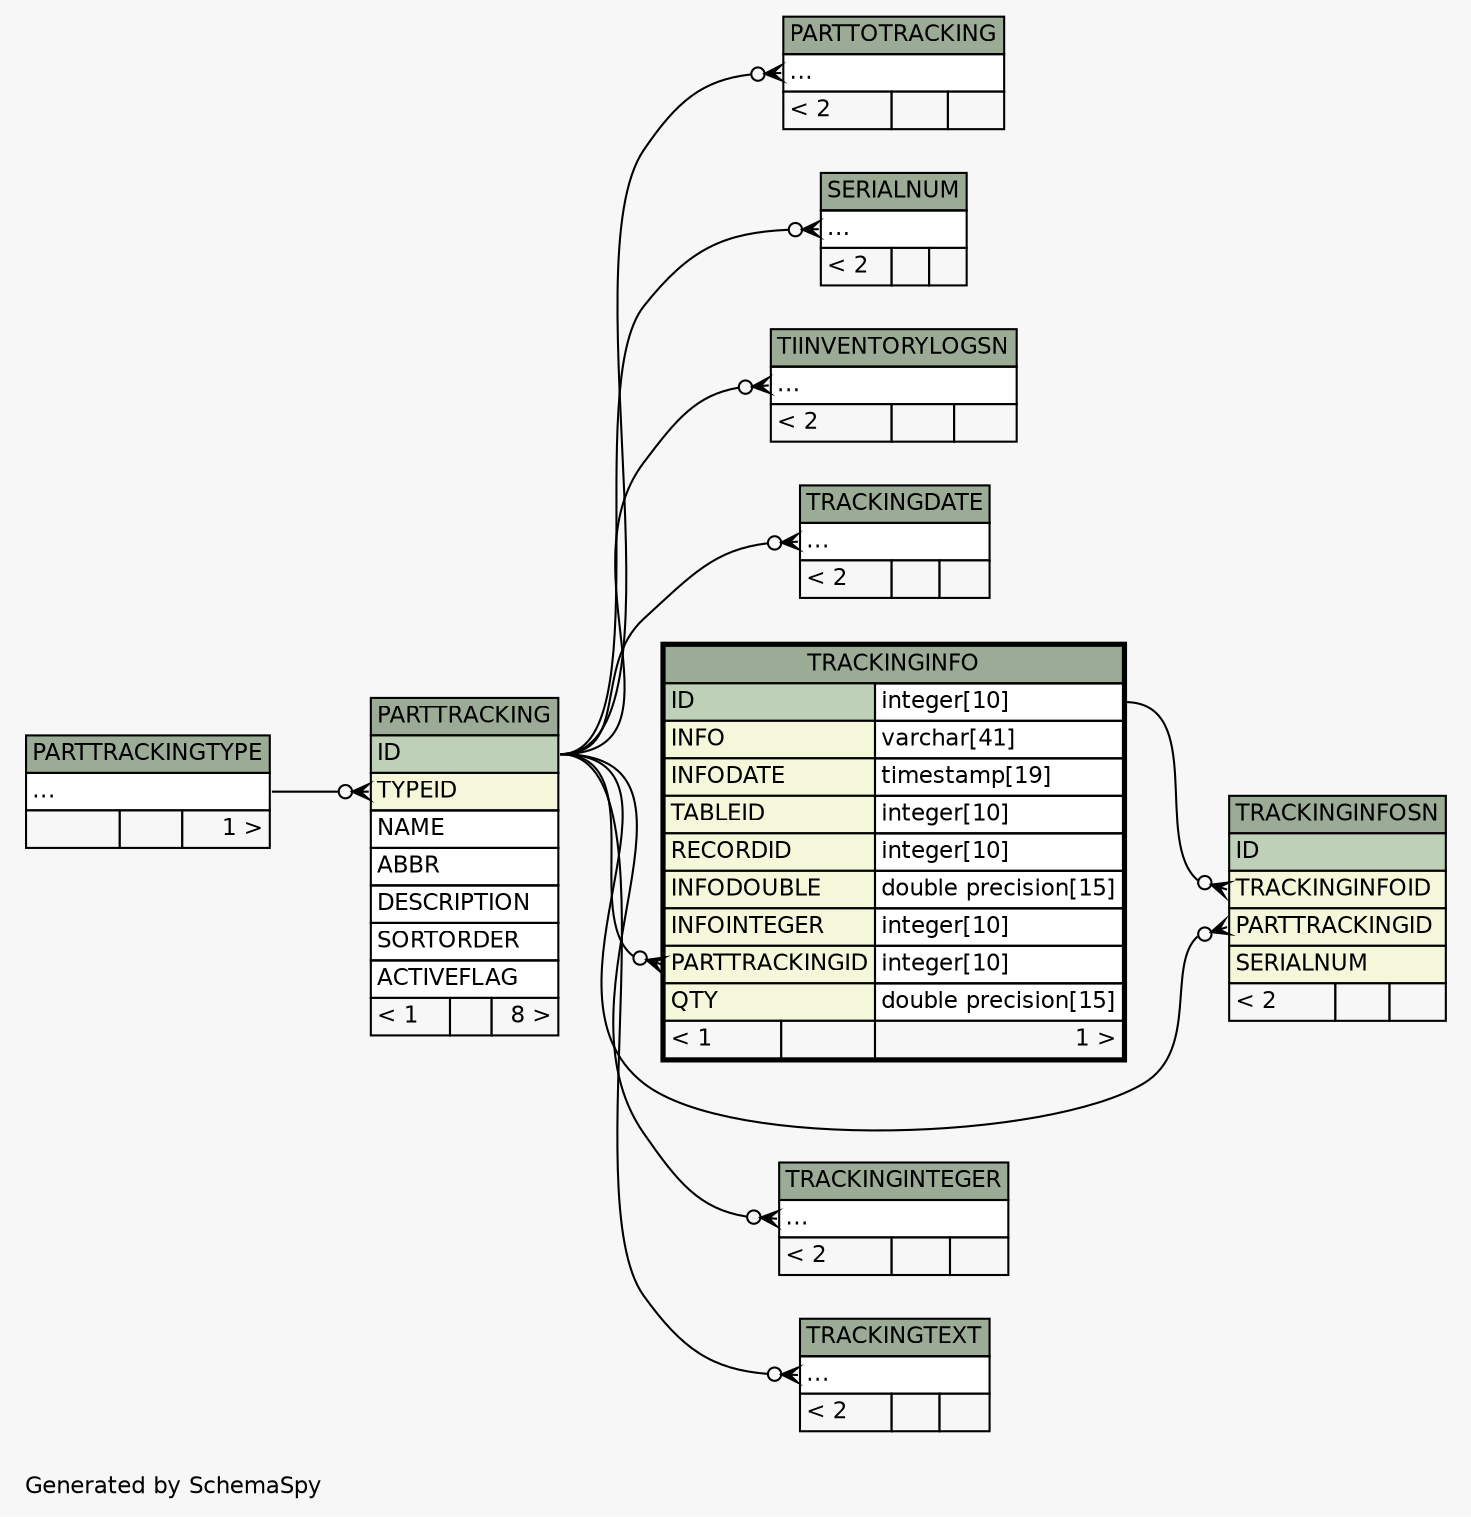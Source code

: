 // dot 2.26.3 on Linux 3.5.0-34-generic
// SchemaSpy rev 590
digraph "twoDegreesRelationshipsDiagram" {
  graph [
    rankdir="RL"
    bgcolor="#f7f7f7"
    label="\nGenerated by SchemaSpy"
    labeljust="l"
    nodesep="0.18"
    ranksep="0.46"
    fontname="Helvetica"
    fontsize="11"
  ];
  node [
    fontname="Helvetica"
    fontsize="11"
    shape="plaintext"
  ];
  edge [
    arrowsize="0.8"
  ];
  "PARTTOTRACKING":"elipses":w -> "PARTTRACKING":"ID":e [arrowhead=none dir=back arrowtail=crowodot];
  "PARTTRACKING":"TYPEID":w -> "PARTTRACKINGTYPE":"elipses":e [arrowhead=none dir=back arrowtail=crowodot];
  "SERIALNUM":"elipses":w -> "PARTTRACKING":"ID":e [arrowhead=none dir=back arrowtail=crowodot];
  "TIINVENTORYLOGSN":"elipses":w -> "PARTTRACKING":"ID":e [arrowhead=none dir=back arrowtail=crowodot];
  "TRACKINGDATE":"elipses":w -> "PARTTRACKING":"ID":e [arrowhead=none dir=back arrowtail=crowodot];
  "TRACKINGINFO":"PARTTRACKINGID":w -> "PARTTRACKING":"ID":e [arrowhead=none dir=back arrowtail=crowodot];
  "TRACKINGINFOSN":"PARTTRACKINGID":w -> "PARTTRACKING":"ID":e [arrowhead=none dir=back arrowtail=crowodot];
  "TRACKINGINFOSN":"TRACKINGINFOID":w -> "TRACKINGINFO":"ID.type":e [arrowhead=none dir=back arrowtail=crowodot];
  "TRACKINGINTEGER":"elipses":w -> "PARTTRACKING":"ID":e [arrowhead=none dir=back arrowtail=crowodot];
  "TRACKINGTEXT":"elipses":w -> "PARTTRACKING":"ID":e [arrowhead=none dir=back arrowtail=crowodot];
  "PARTTOTRACKING" [
    label=<
    <TABLE BORDER="0" CELLBORDER="1" CELLSPACING="0" BGCOLOR="#ffffff">
      <TR><TD COLSPAN="3" BGCOLOR="#9bab96" ALIGN="CENTER">PARTTOTRACKING</TD></TR>
      <TR><TD PORT="elipses" COLSPAN="3" ALIGN="LEFT">...</TD></TR>
      <TR><TD ALIGN="LEFT" BGCOLOR="#f7f7f7">&lt; 2</TD><TD ALIGN="RIGHT" BGCOLOR="#f7f7f7">  </TD><TD ALIGN="RIGHT" BGCOLOR="#f7f7f7">  </TD></TR>
    </TABLE>>
    URL="PARTTOTRACKING.html"
    tooltip="PARTTOTRACKING"
  ];
  "PARTTRACKING" [
    label=<
    <TABLE BORDER="0" CELLBORDER="1" CELLSPACING="0" BGCOLOR="#ffffff">
      <TR><TD COLSPAN="3" BGCOLOR="#9bab96" ALIGN="CENTER">PARTTRACKING</TD></TR>
      <TR><TD PORT="ID" COLSPAN="3" BGCOLOR="#bed1b8" ALIGN="LEFT">ID</TD></TR>
      <TR><TD PORT="TYPEID" COLSPAN="3" BGCOLOR="#f4f7da" ALIGN="LEFT">TYPEID</TD></TR>
      <TR><TD PORT="NAME" COLSPAN="3" ALIGN="LEFT">NAME</TD></TR>
      <TR><TD PORT="ABBR" COLSPAN="3" ALIGN="LEFT">ABBR</TD></TR>
      <TR><TD PORT="DESCRIPTION" COLSPAN="3" ALIGN="LEFT">DESCRIPTION</TD></TR>
      <TR><TD PORT="SORTORDER" COLSPAN="3" ALIGN="LEFT">SORTORDER</TD></TR>
      <TR><TD PORT="ACTIVEFLAG" COLSPAN="3" ALIGN="LEFT">ACTIVEFLAG</TD></TR>
      <TR><TD ALIGN="LEFT" BGCOLOR="#f7f7f7">&lt; 1</TD><TD ALIGN="RIGHT" BGCOLOR="#f7f7f7">  </TD><TD ALIGN="RIGHT" BGCOLOR="#f7f7f7">8 &gt;</TD></TR>
    </TABLE>>
    URL="PARTTRACKING.html"
    tooltip="PARTTRACKING"
  ];
  "PARTTRACKINGTYPE" [
    label=<
    <TABLE BORDER="0" CELLBORDER="1" CELLSPACING="0" BGCOLOR="#ffffff">
      <TR><TD COLSPAN="3" BGCOLOR="#9bab96" ALIGN="CENTER">PARTTRACKINGTYPE</TD></TR>
      <TR><TD PORT="elipses" COLSPAN="3" ALIGN="LEFT">...</TD></TR>
      <TR><TD ALIGN="LEFT" BGCOLOR="#f7f7f7">  </TD><TD ALIGN="RIGHT" BGCOLOR="#f7f7f7">  </TD><TD ALIGN="RIGHT" BGCOLOR="#f7f7f7">1 &gt;</TD></TR>
    </TABLE>>
    URL="PARTTRACKINGTYPE.html"
    tooltip="PARTTRACKINGTYPE"
  ];
  "SERIALNUM" [
    label=<
    <TABLE BORDER="0" CELLBORDER="1" CELLSPACING="0" BGCOLOR="#ffffff">
      <TR><TD COLSPAN="3" BGCOLOR="#9bab96" ALIGN="CENTER">SERIALNUM</TD></TR>
      <TR><TD PORT="elipses" COLSPAN="3" ALIGN="LEFT">...</TD></TR>
      <TR><TD ALIGN="LEFT" BGCOLOR="#f7f7f7">&lt; 2</TD><TD ALIGN="RIGHT" BGCOLOR="#f7f7f7">  </TD><TD ALIGN="RIGHT" BGCOLOR="#f7f7f7">  </TD></TR>
    </TABLE>>
    URL="SERIALNUM.html"
    tooltip="SERIALNUM"
  ];
  "TIINVENTORYLOGSN" [
    label=<
    <TABLE BORDER="0" CELLBORDER="1" CELLSPACING="0" BGCOLOR="#ffffff">
      <TR><TD COLSPAN="3" BGCOLOR="#9bab96" ALIGN="CENTER">TIINVENTORYLOGSN</TD></TR>
      <TR><TD PORT="elipses" COLSPAN="3" ALIGN="LEFT">...</TD></TR>
      <TR><TD ALIGN="LEFT" BGCOLOR="#f7f7f7">&lt; 2</TD><TD ALIGN="RIGHT" BGCOLOR="#f7f7f7">  </TD><TD ALIGN="RIGHT" BGCOLOR="#f7f7f7">  </TD></TR>
    </TABLE>>
    URL="TIINVENTORYLOGSN.html"
    tooltip="TIINVENTORYLOGSN"
  ];
  "TRACKINGDATE" [
    label=<
    <TABLE BORDER="0" CELLBORDER="1" CELLSPACING="0" BGCOLOR="#ffffff">
      <TR><TD COLSPAN="3" BGCOLOR="#9bab96" ALIGN="CENTER">TRACKINGDATE</TD></TR>
      <TR><TD PORT="elipses" COLSPAN="3" ALIGN="LEFT">...</TD></TR>
      <TR><TD ALIGN="LEFT" BGCOLOR="#f7f7f7">&lt; 2</TD><TD ALIGN="RIGHT" BGCOLOR="#f7f7f7">  </TD><TD ALIGN="RIGHT" BGCOLOR="#f7f7f7">  </TD></TR>
    </TABLE>>
    URL="TRACKINGDATE.html"
    tooltip="TRACKINGDATE"
  ];
  "TRACKINGINFO" [
    label=<
    <TABLE BORDER="2" CELLBORDER="1" CELLSPACING="0" BGCOLOR="#ffffff">
      <TR><TD COLSPAN="3" BGCOLOR="#9bab96" ALIGN="CENTER">TRACKINGINFO</TD></TR>
      <TR><TD PORT="ID" COLSPAN="2" BGCOLOR="#bed1b8" ALIGN="LEFT">ID</TD><TD PORT="ID.type" ALIGN="LEFT">integer[10]</TD></TR>
      <TR><TD PORT="INFO" COLSPAN="2" BGCOLOR="#f4f7da" ALIGN="LEFT">INFO</TD><TD PORT="INFO.type" ALIGN="LEFT">varchar[41]</TD></TR>
      <TR><TD PORT="INFODATE" COLSPAN="2" BGCOLOR="#f4f7da" ALIGN="LEFT">INFODATE</TD><TD PORT="INFODATE.type" ALIGN="LEFT">timestamp[19]</TD></TR>
      <TR><TD PORT="TABLEID" COLSPAN="2" BGCOLOR="#f4f7da" ALIGN="LEFT">TABLEID</TD><TD PORT="TABLEID.type" ALIGN="LEFT">integer[10]</TD></TR>
      <TR><TD PORT="RECORDID" COLSPAN="2" BGCOLOR="#f4f7da" ALIGN="LEFT">RECORDID</TD><TD PORT="RECORDID.type" ALIGN="LEFT">integer[10]</TD></TR>
      <TR><TD PORT="INFODOUBLE" COLSPAN="2" BGCOLOR="#f4f7da" ALIGN="LEFT">INFODOUBLE</TD><TD PORT="INFODOUBLE.type" ALIGN="LEFT">double precision[15]</TD></TR>
      <TR><TD PORT="INFOINTEGER" COLSPAN="2" BGCOLOR="#f4f7da" ALIGN="LEFT">INFOINTEGER</TD><TD PORT="INFOINTEGER.type" ALIGN="LEFT">integer[10]</TD></TR>
      <TR><TD PORT="PARTTRACKINGID" COLSPAN="2" BGCOLOR="#f4f7da" ALIGN="LEFT">PARTTRACKINGID</TD><TD PORT="PARTTRACKINGID.type" ALIGN="LEFT">integer[10]</TD></TR>
      <TR><TD PORT="QTY" COLSPAN="2" BGCOLOR="#f4f7da" ALIGN="LEFT">QTY</TD><TD PORT="QTY.type" ALIGN="LEFT">double precision[15]</TD></TR>
      <TR><TD ALIGN="LEFT" BGCOLOR="#f7f7f7">&lt; 1</TD><TD ALIGN="RIGHT" BGCOLOR="#f7f7f7">  </TD><TD ALIGN="RIGHT" BGCOLOR="#f7f7f7">1 &gt;</TD></TR>
    </TABLE>>
    URL="TRACKINGINFO.html"
    tooltip="TRACKINGINFO"
  ];
  "TRACKINGINFOSN" [
    label=<
    <TABLE BORDER="0" CELLBORDER="1" CELLSPACING="0" BGCOLOR="#ffffff">
      <TR><TD COLSPAN="3" BGCOLOR="#9bab96" ALIGN="CENTER">TRACKINGINFOSN</TD></TR>
      <TR><TD PORT="ID" COLSPAN="3" BGCOLOR="#bed1b8" ALIGN="LEFT">ID</TD></TR>
      <TR><TD PORT="TRACKINGINFOID" COLSPAN="3" BGCOLOR="#f4f7da" ALIGN="LEFT">TRACKINGINFOID</TD></TR>
      <TR><TD PORT="PARTTRACKINGID" COLSPAN="3" BGCOLOR="#f4f7da" ALIGN="LEFT">PARTTRACKINGID</TD></TR>
      <TR><TD PORT="SERIALNUM" COLSPAN="3" BGCOLOR="#f4f7da" ALIGN="LEFT">SERIALNUM</TD></TR>
      <TR><TD ALIGN="LEFT" BGCOLOR="#f7f7f7">&lt; 2</TD><TD ALIGN="RIGHT" BGCOLOR="#f7f7f7">  </TD><TD ALIGN="RIGHT" BGCOLOR="#f7f7f7">  </TD></TR>
    </TABLE>>
    URL="TRACKINGINFOSN.html"
    tooltip="TRACKINGINFOSN"
  ];
  "TRACKINGINTEGER" [
    label=<
    <TABLE BORDER="0" CELLBORDER="1" CELLSPACING="0" BGCOLOR="#ffffff">
      <TR><TD COLSPAN="3" BGCOLOR="#9bab96" ALIGN="CENTER">TRACKINGINTEGER</TD></TR>
      <TR><TD PORT="elipses" COLSPAN="3" ALIGN="LEFT">...</TD></TR>
      <TR><TD ALIGN="LEFT" BGCOLOR="#f7f7f7">&lt; 2</TD><TD ALIGN="RIGHT" BGCOLOR="#f7f7f7">  </TD><TD ALIGN="RIGHT" BGCOLOR="#f7f7f7">  </TD></TR>
    </TABLE>>
    URL="TRACKINGINTEGER.html"
    tooltip="TRACKINGINTEGER"
  ];
  "TRACKINGTEXT" [
    label=<
    <TABLE BORDER="0" CELLBORDER="1" CELLSPACING="0" BGCOLOR="#ffffff">
      <TR><TD COLSPAN="3" BGCOLOR="#9bab96" ALIGN="CENTER">TRACKINGTEXT</TD></TR>
      <TR><TD PORT="elipses" COLSPAN="3" ALIGN="LEFT">...</TD></TR>
      <TR><TD ALIGN="LEFT" BGCOLOR="#f7f7f7">&lt; 2</TD><TD ALIGN="RIGHT" BGCOLOR="#f7f7f7">  </TD><TD ALIGN="RIGHT" BGCOLOR="#f7f7f7">  </TD></TR>
    </TABLE>>
    URL="TRACKINGTEXT.html"
    tooltip="TRACKINGTEXT"
  ];
}

